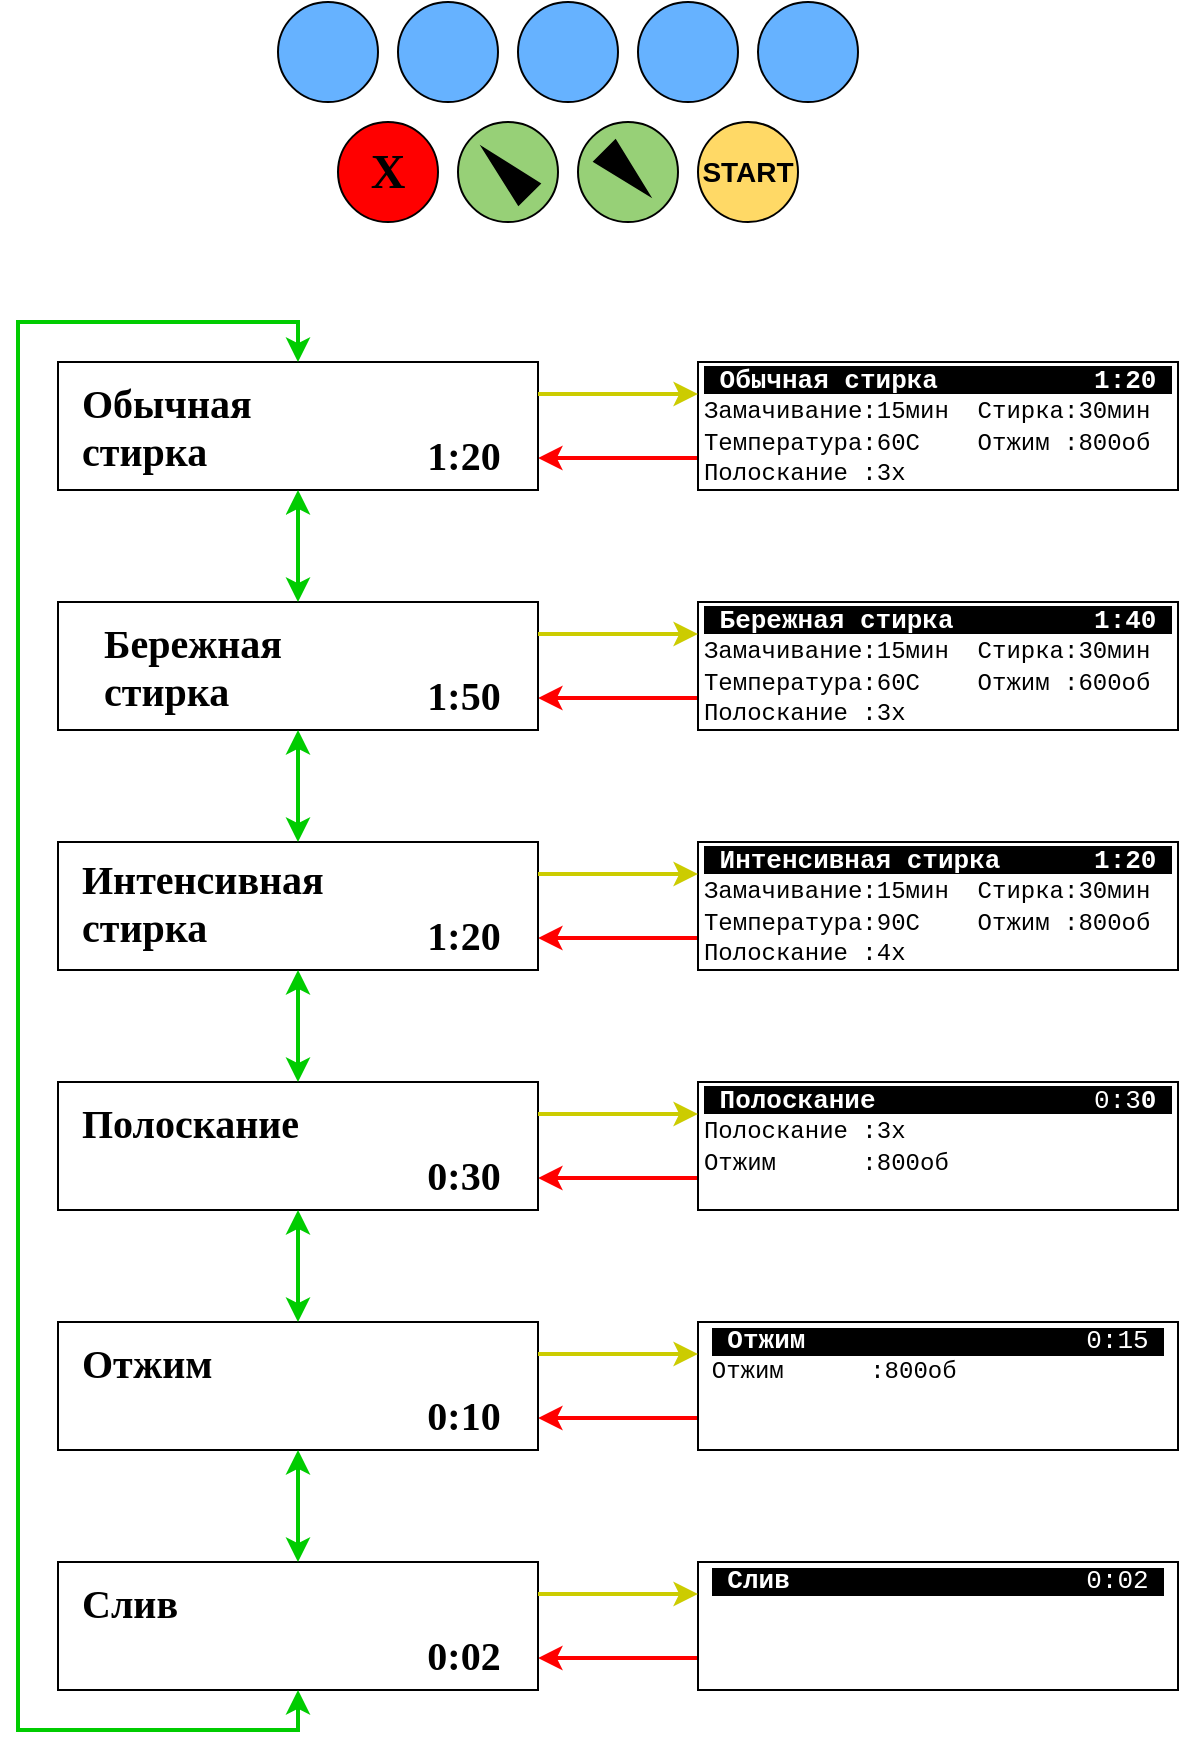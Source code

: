 <mxfile version="20.6.0" type="github">
  <diagram id="qQ0K1FfLcWqIdxxSCM_9" name="Page-1">
    <mxGraphModel dx="2458" dy="1544" grid="1" gridSize="10" guides="1" tooltips="1" connect="1" arrows="1" fold="1" page="1" pageScale="1" pageWidth="850" pageHeight="1100" math="0" shadow="0">
      <root>
        <mxCell id="0" />
        <mxCell id="1" parent="0" />
        <mxCell id="MQGO8xZK-mdN3Mh3-qut-1" value="&lt;b&gt;&lt;font style=&quot;font-size: 14px;&quot;&gt;START&lt;/font&gt;&lt;/b&gt;" style="ellipse;whiteSpace=wrap;html=1;fillColor=#FFD966;" vertex="1" parent="1">
          <mxGeometry x="400" y="80" width="50" height="50" as="geometry" />
        </mxCell>
        <mxCell id="MQGO8xZK-mdN3Mh3-qut-6" style="edgeStyle=orthogonalEdgeStyle;rounded=0;orthogonalLoop=1;jettySize=auto;html=1;exitX=0;exitY=0.75;exitDx=0;exitDy=0;strokeColor=#FF0000;strokeWidth=2;startArrow=none;startFill=0;" edge="1" parent="1" source="MQGO8xZK-mdN3Mh3-qut-7">
          <mxGeometry relative="1" as="geometry">
            <mxPoint x="320" y="248" as="targetPoint" />
          </mxGeometry>
        </mxCell>
        <mxCell id="MQGO8xZK-mdN3Mh3-qut-7" value="&lt;div style=&quot;text-align: left&quot;&gt;&lt;font color=&quot;#ffffff&quot; style=&quot;background-color: rgb(0 , 0 , 0)&quot;&gt;&lt;span style=&quot;font-family: &amp;quot;courier new&amp;quot;&quot;&gt;&lt;font size=&quot;1&quot;&gt;&lt;b&gt;&lt;span style=&quot;font-size: 13px&quot;&gt;&amp;nbsp;Обычная стирка&amp;nbsp; &amp;nbsp;&amp;nbsp;&lt;/span&gt;&lt;/b&gt;&lt;/font&gt;&lt;span style=&quot;font-size: 13px&quot;&gt;&amp;nbsp; &amp;nbsp; &amp;nbsp;&amp;nbsp;&lt;/span&gt;&lt;/span&gt;&lt;font style=&quot;font-size: 13px&quot; face=&quot;Courier New&quot;&gt;&lt;b&gt;1:20&amp;nbsp;&lt;/b&gt;&lt;/font&gt;&lt;/font&gt;&lt;/div&gt;&lt;div style=&quot;text-align: left&quot;&gt;&lt;font face=&quot;Courier New&quot;&gt;Замачивание:15мин&amp;nbsp;&amp;nbsp;&lt;/font&gt;&lt;span style=&quot;font-family: &amp;quot;courier new&amp;quot;&quot;&gt;Стирка:30мин&lt;/span&gt;&lt;/div&gt;&lt;div style=&quot;text-align: left&quot;&gt;&lt;span style=&quot;font-family: &amp;quot;courier new&amp;quot; ; text-align: center&quot;&gt;Температура:60С&amp;nbsp; &amp;nbsp;&amp;nbsp;&lt;/span&gt;&lt;span style=&quot;font-family: &amp;quot;courier new&amp;quot;&quot;&gt;Отжим :800об&lt;/span&gt;&lt;/div&gt;&lt;div style=&quot;text-align: left&quot;&gt;&lt;span style=&quot;font-family: &amp;quot;courier new&amp;quot; ; text-align: center&quot;&gt;Полоскание&amp;nbsp;:3х&amp;nbsp; &amp;nbsp;&lt;/span&gt;&lt;br&gt;&lt;/div&gt;" style="rounded=0;whiteSpace=wrap;html=1;align=center;" vertex="1" parent="1">
          <mxGeometry x="400" y="200" width="240" height="64" as="geometry" />
        </mxCell>
        <mxCell id="MQGO8xZK-mdN3Mh3-qut-8" style="edgeStyle=orthogonalEdgeStyle;rounded=0;orthogonalLoop=1;jettySize=auto;html=1;exitX=0;exitY=0.75;exitDx=0;exitDy=0;strokeColor=#FF0000;strokeWidth=2;startArrow=none;startFill=0;entryX=1;entryY=0.75;entryDx=0;entryDy=0;" edge="1" parent="1" source="MQGO8xZK-mdN3Mh3-qut-9" target="MQGO8xZK-mdN3Mh3-qut-29">
          <mxGeometry relative="1" as="geometry">
            <mxPoint x="320" y="456" as="targetPoint" />
          </mxGeometry>
        </mxCell>
        <mxCell id="MQGO8xZK-mdN3Mh3-qut-9" value="&lt;div style=&quot;text-align: left&quot;&gt;&lt;font color=&quot;#ffffff&quot; style=&quot;background-color: rgb(0 , 0 , 0)&quot;&gt;&lt;span style=&quot;font-family: &amp;quot;courier new&amp;quot;&quot;&gt;&lt;font size=&quot;1&quot;&gt;&lt;b&gt;&lt;span style=&quot;font-size: 13px&quot;&gt;&amp;nbsp;Интенсивная стирка&amp;nbsp;&lt;/span&gt;&lt;/b&gt;&lt;/font&gt;&lt;span style=&quot;font-size: 13px&quot;&gt;&amp;nbsp; &amp;nbsp; &amp;nbsp;&lt;/span&gt;&lt;/span&gt;&lt;font style=&quot;font-size: 13px&quot; face=&quot;Courier New&quot;&gt;&lt;b&gt;1:20&amp;nbsp;&lt;/b&gt;&lt;/font&gt;&lt;/font&gt;&lt;/div&gt;&lt;div style=&quot;text-align: left&quot;&gt;&lt;font face=&quot;Courier New&quot;&gt;Замачивание:15мин&amp;nbsp;&amp;nbsp;&lt;/font&gt;&lt;span style=&quot;font-family: &amp;quot;courier new&amp;quot;&quot;&gt;Стирка:30мин&lt;/span&gt;&lt;/div&gt;&lt;div style=&quot;text-align: left&quot;&gt;&lt;span style=&quot;font-family: &amp;quot;courier new&amp;quot; ; text-align: center&quot;&gt;Температура:90С&amp;nbsp; &amp;nbsp;&amp;nbsp;&lt;/span&gt;&lt;span style=&quot;font-family: &amp;quot;courier new&amp;quot;&quot;&gt;Отжим :800об&lt;/span&gt;&lt;/div&gt;&lt;div style=&quot;text-align: left&quot;&gt;&lt;span style=&quot;font-family: &amp;quot;courier new&amp;quot; ; text-align: center&quot;&gt;Полоскание&amp;nbsp;:4х&amp;nbsp; &amp;nbsp;&lt;/span&gt;&lt;br&gt;&lt;/div&gt;" style="rounded=0;whiteSpace=wrap;html=1;align=center;" vertex="1" parent="1">
          <mxGeometry x="400" y="440" width="240" height="64" as="geometry" />
        </mxCell>
        <mxCell id="MQGO8xZK-mdN3Mh3-qut-10" style="edgeStyle=orthogonalEdgeStyle;rounded=0;orthogonalLoop=1;jettySize=auto;html=1;exitX=0;exitY=0.75;exitDx=0;exitDy=0;strokeColor=#FF0000;strokeWidth=2;startArrow=none;startFill=0;entryX=1;entryY=0.75;entryDx=0;entryDy=0;" edge="1" parent="1" source="MQGO8xZK-mdN3Mh3-qut-11" target="MQGO8xZK-mdN3Mh3-qut-25">
          <mxGeometry relative="1" as="geometry">
            <mxPoint x="320" y="336" as="targetPoint" />
          </mxGeometry>
        </mxCell>
        <mxCell id="MQGO8xZK-mdN3Mh3-qut-11" value="&lt;div style=&quot;text-align: left&quot;&gt;&lt;font color=&quot;#ffffff&quot; style=&quot;background-color: rgb(0 , 0 , 0)&quot;&gt;&lt;span style=&quot;font-family: &amp;quot;courier new&amp;quot;&quot;&gt;&lt;font size=&quot;1&quot;&gt;&lt;b&gt;&lt;span style=&quot;font-size: 13px&quot;&gt;&amp;nbsp;Бережная стирка&amp;nbsp; &amp;nbsp;&lt;/span&gt;&lt;/b&gt;&lt;/font&gt;&lt;span style=&quot;font-size: 13px&quot;&gt;&amp;nbsp; &amp;nbsp; &amp;nbsp;&amp;nbsp;&lt;/span&gt;&lt;/span&gt;&lt;font style=&quot;font-size: 13px&quot; face=&quot;Courier New&quot;&gt;&lt;b&gt;1:40&amp;nbsp;&lt;/b&gt;&lt;/font&gt;&lt;/font&gt;&lt;/div&gt;&lt;div style=&quot;text-align: left&quot;&gt;&lt;font face=&quot;Courier New&quot;&gt;Замачивание:15мин&amp;nbsp;&amp;nbsp;&lt;/font&gt;&lt;span style=&quot;font-family: &amp;quot;courier new&amp;quot;&quot;&gt;Стирка:30мин&lt;/span&gt;&lt;/div&gt;&lt;div style=&quot;text-align: left&quot;&gt;&lt;span style=&quot;font-family: &amp;quot;courier new&amp;quot; ; text-align: center&quot;&gt;Температура:60С&amp;nbsp; &amp;nbsp;&amp;nbsp;&lt;/span&gt;&lt;span style=&quot;font-family: &amp;quot;courier new&amp;quot;&quot;&gt;Отжим :600об&lt;/span&gt;&lt;/div&gt;&lt;div style=&quot;text-align: left&quot;&gt;&lt;span style=&quot;font-family: &amp;quot;courier new&amp;quot; ; text-align: center&quot;&gt;Полоскание&amp;nbsp;:3х&amp;nbsp; &amp;nbsp;&lt;/span&gt;&lt;br&gt;&lt;/div&gt;" style="rounded=0;whiteSpace=wrap;html=1;align=center;" vertex="1" parent="1">
          <mxGeometry x="400" y="320" width="240" height="64" as="geometry" />
        </mxCell>
        <mxCell id="MQGO8xZK-mdN3Mh3-qut-12" style="edgeStyle=orthogonalEdgeStyle;rounded=0;orthogonalLoop=1;jettySize=auto;html=1;exitX=0;exitY=0.75;exitDx=0;exitDy=0;strokeColor=#FF0000;strokeWidth=2;startArrow=none;startFill=0;entryX=1;entryY=0.75;entryDx=0;entryDy=0;" edge="1" parent="1" source="MQGO8xZK-mdN3Mh3-qut-13" target="MQGO8xZK-mdN3Mh3-qut-33">
          <mxGeometry relative="1" as="geometry">
            <mxPoint x="320" y="576" as="targetPoint" />
          </mxGeometry>
        </mxCell>
        <mxCell id="MQGO8xZK-mdN3Mh3-qut-13" value="&lt;div style=&quot;text-align: left&quot;&gt;&lt;font color=&quot;#ffffff&quot; style=&quot;background-color: rgb(0 , 0 , 0)&quot;&gt;&lt;span style=&quot;font-family: &amp;quot;courier new&amp;quot;&quot;&gt;&lt;font size=&quot;1&quot;&gt;&lt;b&gt;&lt;span style=&quot;font-size: 13px&quot;&gt;&amp;nbsp;Полоскание&amp;nbsp; &amp;nbsp; &amp;nbsp; &amp;nbsp;&amp;nbsp;&lt;/span&gt;&lt;/b&gt;&lt;/font&gt;&lt;span style=&quot;font-size: 13px&quot;&gt;&amp;nbsp; &amp;nbsp; &amp;nbsp; 0:3&lt;/span&gt;&lt;/span&gt;&lt;font style=&quot;font-size: 13px&quot; face=&quot;Courier New&quot;&gt;&lt;b&gt;0&amp;nbsp;&lt;/b&gt;&lt;/font&gt;&lt;/font&gt;&lt;/div&gt;&lt;div style=&quot;text-align: left&quot;&gt;&lt;span style=&quot;font-family: &amp;quot;courier new&amp;quot; ; text-align: center&quot;&gt;Полоскание&amp;nbsp;:3х&amp;nbsp;&lt;/span&gt;&lt;br&gt;&lt;/div&gt;&lt;div style=&quot;text-align: left&quot;&gt;&lt;span style=&quot;font-family: &amp;quot;courier new&amp;quot;&quot;&gt;Отжим&amp;nbsp; &amp;nbsp; &amp;nbsp; :800об&lt;/span&gt;&lt;span style=&quot;font-family: &amp;quot;courier new&amp;quot; ; text-align: center&quot;&gt;&lt;br&gt;&lt;/span&gt;&lt;/div&gt;&lt;div style=&quot;text-align: left&quot;&gt;&lt;span style=&quot;font-family: &amp;quot;courier new&amp;quot;&quot;&gt;&lt;br&gt;&lt;/span&gt;&lt;/div&gt;" style="rounded=0;whiteSpace=wrap;html=1;align=center;" vertex="1" parent="1">
          <mxGeometry x="400" y="560" width="240" height="64" as="geometry" />
        </mxCell>
        <mxCell id="MQGO8xZK-mdN3Mh3-qut-14" style="edgeStyle=orthogonalEdgeStyle;rounded=0;orthogonalLoop=1;jettySize=auto;html=1;exitX=0;exitY=0.75;exitDx=0;exitDy=0;strokeColor=#FF0000;strokeWidth=2;startArrow=none;startFill=0;entryX=1;entryY=0.75;entryDx=0;entryDy=0;" edge="1" parent="1" source="MQGO8xZK-mdN3Mh3-qut-15" target="MQGO8xZK-mdN3Mh3-qut-37">
          <mxGeometry relative="1" as="geometry">
            <mxPoint x="320" y="696" as="targetPoint" />
          </mxGeometry>
        </mxCell>
        <mxCell id="MQGO8xZK-mdN3Mh3-qut-15" value="&lt;div style=&quot;text-align: left&quot;&gt;&lt;span style=&quot;font-family: &amp;#34;courier new&amp;#34; ; background-color: rgb(0 , 0 , 0)&quot;&gt;&lt;font color=&quot;#ffffff&quot;&gt;&lt;font size=&quot;1&quot;&gt;&lt;b&gt;&lt;span style=&quot;font-size: 13px&quot;&gt;&amp;nbsp;Отжим&amp;nbsp; &amp;nbsp; &amp;nbsp; &amp;nbsp; &amp;nbsp; &amp;nbsp;&lt;/span&gt;&lt;/b&gt;&lt;/font&gt;&lt;span style=&quot;font-size: 13px&quot;&gt;&amp;nbsp; &amp;nbsp; &amp;nbsp; &amp;nbsp;0:15&amp;nbsp;&lt;/span&gt;&lt;/font&gt;&lt;/span&gt;&lt;/div&gt;&lt;div style=&quot;text-align: left&quot;&gt;&lt;span style=&quot;font-family: &amp;#34;courier new&amp;#34;&quot;&gt;Отжим&amp;nbsp; &amp;nbsp; &amp;nbsp; :800об&lt;/span&gt;&lt;br&gt;&lt;/div&gt;&lt;div style=&quot;text-align: left&quot;&gt;&lt;span style=&quot;font-family: &amp;#34;courier new&amp;#34;&quot;&gt;&lt;br&gt;&lt;/span&gt;&lt;/div&gt;&lt;div style=&quot;text-align: left&quot;&gt;&lt;span style=&quot;font-family: &amp;#34;courier new&amp;#34;&quot;&gt;&lt;br&gt;&lt;/span&gt;&lt;/div&gt;" style="rounded=0;whiteSpace=wrap;html=1;align=center;" vertex="1" parent="1">
          <mxGeometry x="400" y="680" width="240" height="64" as="geometry" />
        </mxCell>
        <mxCell id="MQGO8xZK-mdN3Mh3-qut-16" value="&lt;b&gt;&lt;font style=&quot;font-size: 24px&quot; face=&quot;Verdana&quot;&gt;X&lt;/font&gt;&lt;/b&gt;" style="ellipse;whiteSpace=wrap;html=1;aspect=fixed;labelBackgroundColor=none;fontSize=23;fillColor=#FF0000;" vertex="1" parent="1">
          <mxGeometry x="220" y="80" width="50" height="50" as="geometry" />
        </mxCell>
        <mxCell id="MQGO8xZK-mdN3Mh3-qut-18" style="edgeStyle=orthogonalEdgeStyle;rounded=0;orthogonalLoop=1;jettySize=auto;html=1;exitX=0;exitY=0.75;exitDx=0;exitDy=0;strokeColor=#FF0000;strokeWidth=2;startArrow=none;startFill=0;entryX=1;entryY=0.75;entryDx=0;entryDy=0;" edge="1" parent="1" source="MQGO8xZK-mdN3Mh3-qut-19" target="MQGO8xZK-mdN3Mh3-qut-41">
          <mxGeometry relative="1" as="geometry">
            <mxPoint x="320" y="816" as="targetPoint" />
          </mxGeometry>
        </mxCell>
        <mxCell id="MQGO8xZK-mdN3Mh3-qut-19" value="&lt;div style=&quot;text-align: left&quot;&gt;&lt;span style=&quot;font-family: &amp;quot;courier new&amp;quot; ; background-color: rgb(0 , 0 , 0)&quot;&gt;&lt;font color=&quot;#ffffff&quot;&gt;&lt;font size=&quot;1&quot;&gt;&lt;b&gt;&lt;span style=&quot;font-size: 13px&quot;&gt;&amp;nbsp;Слив&amp;nbsp; &amp;nbsp; &amp;nbsp; &amp;nbsp; &amp;nbsp; &amp;nbsp;&amp;nbsp;&lt;/span&gt;&lt;/b&gt;&lt;/font&gt;&lt;span style=&quot;font-size: 13px&quot;&gt;&amp;nbsp; &amp;nbsp; &amp;nbsp; &amp;nbsp;0:02&amp;nbsp;&lt;/span&gt;&lt;/font&gt;&lt;/span&gt;&lt;/div&gt;&lt;div style=&quot;text-align: left&quot;&gt;&lt;br&gt;&lt;/div&gt;&lt;div style=&quot;text-align: left&quot;&gt;&lt;span style=&quot;font-family: &amp;quot;courier new&amp;quot;&quot;&gt;&lt;br&gt;&lt;/span&gt;&lt;/div&gt;&lt;div style=&quot;text-align: left&quot;&gt;&lt;span style=&quot;font-family: &amp;quot;courier new&amp;quot;&quot;&gt;&lt;br&gt;&lt;/span&gt;&lt;/div&gt;" style="rounded=0;whiteSpace=wrap;html=1;align=center;" vertex="1" parent="1">
          <mxGeometry x="400" y="800" width="240" height="64" as="geometry" />
        </mxCell>
        <mxCell id="MQGO8xZK-mdN3Mh3-qut-20" value="" style="group" vertex="1" connectable="0" parent="1">
          <mxGeometry x="80" y="200" width="360" height="80" as="geometry" />
        </mxCell>
        <mxCell id="MQGO8xZK-mdN3Mh3-qut-21" value="&lt;p style=&quot;line-height: 1&quot;&gt;&lt;/p&gt;&lt;div style=&quot;text-align: left;&quot;&gt;&lt;br&gt;&lt;/div&gt;&lt;p&gt;&lt;/p&gt;" style="rounded=0;whiteSpace=wrap;html=1;align=center;" vertex="1" parent="MQGO8xZK-mdN3Mh3-qut-20">
          <mxGeometry width="240" height="64" as="geometry" />
        </mxCell>
        <mxCell id="MQGO8xZK-mdN3Mh3-qut-22" value="&lt;font face=&quot;Verdana&quot; style=&quot;font-size: 20px;&quot;&gt;&lt;b&gt;1:20&lt;/b&gt;&lt;/font&gt;" style="rounded=0;whiteSpace=wrap;html=1;labelBackgroundColor=#FFFFFF;fontSize=16;fontColor=#000000;strokeColor=none;" vertex="1" parent="MQGO8xZK-mdN3Mh3-qut-20">
          <mxGeometry x="177.391" y="36" width="52.174" height="20" as="geometry" />
        </mxCell>
        <mxCell id="MQGO8xZK-mdN3Mh3-qut-23" value="&lt;font face=&quot;Verdana&quot; size=&quot;1&quot; style=&quot;&quot;&gt;&lt;b style=&quot;font-size: 20px;&quot;&gt;Обычная&lt;br&gt;стирка&lt;br&gt;&lt;/b&gt;&lt;/font&gt;" style="rounded=0;whiteSpace=wrap;html=1;labelBackgroundColor=#FFFFFF;fontSize=16;fontColor=#000000;strokeColor=none;align=left;" vertex="1" parent="MQGO8xZK-mdN3Mh3-qut-20">
          <mxGeometry x="10.435" y="12" width="104.348" height="40" as="geometry" />
        </mxCell>
        <mxCell id="MQGO8xZK-mdN3Mh3-qut-24" value="" style="group" vertex="1" connectable="0" parent="1">
          <mxGeometry x="80" y="320" width="360" height="80" as="geometry" />
        </mxCell>
        <mxCell id="MQGO8xZK-mdN3Mh3-qut-25" value="&lt;p style=&quot;line-height: 1&quot;&gt;&lt;/p&gt;&lt;div style=&quot;text-align: left ; font-size: 19px&quot;&gt;&lt;br&gt;&lt;/div&gt;&lt;p&gt;&lt;/p&gt;" style="rounded=0;whiteSpace=wrap;html=1;align=center;" vertex="1" parent="MQGO8xZK-mdN3Mh3-qut-24">
          <mxGeometry width="240" height="64" as="geometry" />
        </mxCell>
        <mxCell id="MQGO8xZK-mdN3Mh3-qut-26" value="&lt;font face=&quot;Verdana&quot; style=&quot;font-size: 20px;&quot;&gt;&lt;b&gt;1:50&lt;/b&gt;&lt;/font&gt;" style="rounded=0;whiteSpace=wrap;html=1;labelBackgroundColor=#FFFFFF;fontSize=16;fontColor=#000000;strokeColor=none;" vertex="1" parent="MQGO8xZK-mdN3Mh3-qut-24">
          <mxGeometry x="177.391" y="36" width="52.174" height="20" as="geometry" />
        </mxCell>
        <mxCell id="MQGO8xZK-mdN3Mh3-qut-27" value="&lt;font face=&quot;Verdana&quot; size=&quot;1&quot; style=&quot;&quot;&gt;&lt;b style=&quot;font-size: 20px;&quot;&gt;Бережная&lt;br&gt;&lt;div style=&quot;text-align: left;&quot;&gt;&lt;b&gt;стирка&lt;/b&gt;&lt;/div&gt;&lt;/b&gt;&lt;/font&gt;" style="rounded=0;whiteSpace=wrap;html=1;labelBackgroundColor=#FFFFFF;fontSize=16;fontColor=#000000;strokeColor=none;" vertex="1" parent="MQGO8xZK-mdN3Mh3-qut-24">
          <mxGeometry x="10.435" y="12" width="114.783" height="40" as="geometry" />
        </mxCell>
        <mxCell id="MQGO8xZK-mdN3Mh3-qut-28" value="" style="group" vertex="1" connectable="0" parent="1">
          <mxGeometry x="80" y="440" width="360" height="80" as="geometry" />
        </mxCell>
        <mxCell id="MQGO8xZK-mdN3Mh3-qut-29" value="&lt;p style=&quot;line-height: 1&quot;&gt;&lt;/p&gt;&lt;div style=&quot;text-align: left; font-size: 19px;&quot;&gt;&lt;br&gt;&lt;/div&gt;&lt;p&gt;&lt;/p&gt;" style="rounded=0;whiteSpace=wrap;html=1;align=center;" vertex="1" parent="MQGO8xZK-mdN3Mh3-qut-28">
          <mxGeometry width="240" height="64" as="geometry" />
        </mxCell>
        <mxCell id="MQGO8xZK-mdN3Mh3-qut-30" value="&lt;font face=&quot;Verdana&quot; style=&quot;font-size: 20px;&quot;&gt;&lt;b&gt;1:20&lt;/b&gt;&lt;/font&gt;" style="rounded=0;whiteSpace=wrap;html=1;labelBackgroundColor=#FFFFFF;fontSize=16;fontColor=#000000;strokeColor=none;" vertex="1" parent="MQGO8xZK-mdN3Mh3-qut-28">
          <mxGeometry x="177.391" y="36" width="52.174" height="20" as="geometry" />
        </mxCell>
        <mxCell id="MQGO8xZK-mdN3Mh3-qut-31" value="&lt;font face=&quot;Verdana&quot; size=&quot;1&quot; style=&quot;&quot;&gt;&lt;b style=&quot;font-size: 20px;&quot;&gt;Интенсивная&lt;br&gt;стирка&lt;br&gt;&lt;/b&gt;&lt;/font&gt;" style="rounded=0;whiteSpace=wrap;html=1;labelBackgroundColor=#FFFFFF;fontSize=16;fontColor=#000000;strokeColor=none;align=left;" vertex="1" parent="MQGO8xZK-mdN3Mh3-qut-28">
          <mxGeometry x="10.435" y="10" width="166.957" height="40" as="geometry" />
        </mxCell>
        <mxCell id="MQGO8xZK-mdN3Mh3-qut-32" value="" style="group" vertex="1" connectable="0" parent="1">
          <mxGeometry x="80" y="560" width="360" height="80" as="geometry" />
        </mxCell>
        <mxCell id="MQGO8xZK-mdN3Mh3-qut-33" value="&lt;p style=&quot;line-height: 1&quot;&gt;&lt;/p&gt;&lt;div style=&quot;text-align: left; font-size: 19px;&quot;&gt;&lt;br&gt;&lt;/div&gt;&lt;p&gt;&lt;/p&gt;" style="rounded=0;whiteSpace=wrap;html=1;align=center;" vertex="1" parent="MQGO8xZK-mdN3Mh3-qut-32">
          <mxGeometry width="240" height="64" as="geometry" />
        </mxCell>
        <mxCell id="MQGO8xZK-mdN3Mh3-qut-34" value="&lt;font face=&quot;Verdana&quot; style=&quot;font-size: 20px;&quot;&gt;&lt;b&gt;0:30&lt;/b&gt;&lt;/font&gt;" style="rounded=0;whiteSpace=wrap;html=1;labelBackgroundColor=#FFFFFF;fontSize=16;fontColor=#000000;strokeColor=none;" vertex="1" parent="MQGO8xZK-mdN3Mh3-qut-32">
          <mxGeometry x="177.391" y="36" width="52.174" height="20" as="geometry" />
        </mxCell>
        <mxCell id="MQGO8xZK-mdN3Mh3-qut-35" value="&lt;font face=&quot;Verdana&quot; size=&quot;1&quot; style=&quot;&quot;&gt;&lt;b style=&quot;font-size: 20px;&quot;&gt;Полоскание&lt;/b&gt;&lt;/font&gt;" style="rounded=0;whiteSpace=wrap;html=1;labelBackgroundColor=#FFFFFF;fontSize=16;fontColor=#000000;strokeColor=none;align=left;" vertex="1" parent="MQGO8xZK-mdN3Mh3-qut-32">
          <mxGeometry x="10.435" y="10" width="166.957" height="20" as="geometry" />
        </mxCell>
        <mxCell id="MQGO8xZK-mdN3Mh3-qut-36" value="" style="group" vertex="1" connectable="0" parent="1">
          <mxGeometry x="80" y="680" width="360" height="80" as="geometry" />
        </mxCell>
        <mxCell id="MQGO8xZK-mdN3Mh3-qut-37" value="&lt;p style=&quot;line-height: 1&quot;&gt;&lt;/p&gt;&lt;div style=&quot;text-align: left; font-size: 19px;&quot;&gt;&lt;br&gt;&lt;/div&gt;&lt;p&gt;&lt;/p&gt;" style="rounded=0;whiteSpace=wrap;html=1;align=center;" vertex="1" parent="MQGO8xZK-mdN3Mh3-qut-36">
          <mxGeometry width="240" height="64" as="geometry" />
        </mxCell>
        <mxCell id="MQGO8xZK-mdN3Mh3-qut-38" value="&lt;font face=&quot;Verdana&quot; style=&quot;font-size: 20px;&quot;&gt;&lt;b&gt;0:10&lt;/b&gt;&lt;/font&gt;" style="rounded=0;whiteSpace=wrap;html=1;labelBackgroundColor=#FFFFFF;fontSize=16;fontColor=#000000;strokeColor=none;" vertex="1" parent="MQGO8xZK-mdN3Mh3-qut-36">
          <mxGeometry x="177.391" y="36" width="52.174" height="20" as="geometry" />
        </mxCell>
        <mxCell id="MQGO8xZK-mdN3Mh3-qut-39" value="&lt;font face=&quot;Verdana&quot; size=&quot;1&quot; style=&quot;&quot;&gt;&lt;b style=&quot;font-size: 20px;&quot;&gt;Отжим&lt;/b&gt;&lt;/font&gt;" style="rounded=0;whiteSpace=wrap;html=1;labelBackgroundColor=#FFFFFF;fontSize=16;fontColor=#000000;strokeColor=none;align=left;" vertex="1" parent="MQGO8xZK-mdN3Mh3-qut-36">
          <mxGeometry x="10.435" y="10" width="156.522" height="20" as="geometry" />
        </mxCell>
        <mxCell id="MQGO8xZK-mdN3Mh3-qut-40" value="" style="group" vertex="1" connectable="0" parent="1">
          <mxGeometry x="80" y="800" width="360" height="80" as="geometry" />
        </mxCell>
        <mxCell id="MQGO8xZK-mdN3Mh3-qut-41" value="&lt;p style=&quot;line-height: 1&quot;&gt;&lt;/p&gt;&lt;div style=&quot;text-align: left; font-size: 19px;&quot;&gt;&lt;br&gt;&lt;/div&gt;&lt;p&gt;&lt;/p&gt;" style="rounded=0;whiteSpace=wrap;html=1;align=center;" vertex="1" parent="MQGO8xZK-mdN3Mh3-qut-40">
          <mxGeometry width="240" height="64" as="geometry" />
        </mxCell>
        <mxCell id="MQGO8xZK-mdN3Mh3-qut-42" value="&lt;font face=&quot;Verdana&quot; style=&quot;font-size: 20px;&quot;&gt;&lt;b&gt;0:02&lt;/b&gt;&lt;/font&gt;" style="rounded=0;whiteSpace=wrap;html=1;labelBackgroundColor=#FFFFFF;fontSize=16;fontColor=#000000;strokeColor=none;" vertex="1" parent="MQGO8xZK-mdN3Mh3-qut-40">
          <mxGeometry x="177.391" y="36" width="52.174" height="20" as="geometry" />
        </mxCell>
        <mxCell id="MQGO8xZK-mdN3Mh3-qut-43" value="&lt;font face=&quot;Verdana&quot; size=&quot;1&quot; style=&quot;&quot;&gt;&lt;b style=&quot;font-size: 20px;&quot;&gt;Слив&lt;/b&gt;&lt;/font&gt;" style="rounded=0;whiteSpace=wrap;html=1;labelBackgroundColor=#FFFFFF;fontSize=16;fontColor=#000000;strokeColor=none;align=left;" vertex="1" parent="MQGO8xZK-mdN3Mh3-qut-40">
          <mxGeometry x="10.435" y="10" width="156.522" height="20" as="geometry" />
        </mxCell>
        <mxCell id="MQGO8xZK-mdN3Mh3-qut-44" style="edgeStyle=orthogonalEdgeStyle;rounded=0;orthogonalLoop=1;jettySize=auto;html=1;exitX=0.5;exitY=1;exitDx=0;exitDy=0;entryX=0.5;entryY=0;entryDx=0;entryDy=0;strokeWidth=2;startArrow=classic;startFill=1;strokeColor=#00CC00;" edge="1" parent="1" source="MQGO8xZK-mdN3Mh3-qut-21" target="MQGO8xZK-mdN3Mh3-qut-25">
          <mxGeometry relative="1" as="geometry" />
        </mxCell>
        <mxCell id="MQGO8xZK-mdN3Mh3-qut-45" style="edgeStyle=orthogonalEdgeStyle;rounded=0;orthogonalLoop=1;jettySize=auto;html=1;exitX=0.5;exitY=1;exitDx=0;exitDy=0;entryX=0.5;entryY=0;entryDx=0;entryDy=0;strokeWidth=2;startArrow=classic;startFill=1;strokeColor=#00CC00;" edge="1" parent="1" source="MQGO8xZK-mdN3Mh3-qut-25" target="MQGO8xZK-mdN3Mh3-qut-29">
          <mxGeometry relative="1" as="geometry" />
        </mxCell>
        <mxCell id="MQGO8xZK-mdN3Mh3-qut-46" style="edgeStyle=orthogonalEdgeStyle;rounded=0;orthogonalLoop=1;jettySize=auto;html=1;exitX=0.5;exitY=1;exitDx=0;exitDy=0;entryX=0.5;entryY=0;entryDx=0;entryDy=0;strokeWidth=2;strokeColor=#00CC00;startArrow=classic;startFill=1;" edge="1" parent="1" source="MQGO8xZK-mdN3Mh3-qut-29" target="MQGO8xZK-mdN3Mh3-qut-33">
          <mxGeometry relative="1" as="geometry" />
        </mxCell>
        <mxCell id="MQGO8xZK-mdN3Mh3-qut-47" style="edgeStyle=orthogonalEdgeStyle;rounded=0;orthogonalLoop=1;jettySize=auto;html=1;exitX=0.5;exitY=1;exitDx=0;exitDy=0;entryX=0.5;entryY=0;entryDx=0;entryDy=0;startArrow=classic;startFill=1;strokeWidth=2;strokeColor=#00CC00;" edge="1" parent="1" source="MQGO8xZK-mdN3Mh3-qut-33" target="MQGO8xZK-mdN3Mh3-qut-37">
          <mxGeometry relative="1" as="geometry">
            <mxPoint x="200" y="648" as="targetPoint" />
          </mxGeometry>
        </mxCell>
        <mxCell id="MQGO8xZK-mdN3Mh3-qut-48" style="edgeStyle=orthogonalEdgeStyle;rounded=0;orthogonalLoop=1;jettySize=auto;html=1;exitX=0.5;exitY=1;exitDx=0;exitDy=0;entryX=0.5;entryY=0;entryDx=0;entryDy=0;strokeWidth=2;startArrow=classic;startFill=1;strokeColor=#00CC00;" edge="1" parent="1" source="MQGO8xZK-mdN3Mh3-qut-37" target="MQGO8xZK-mdN3Mh3-qut-41">
          <mxGeometry relative="1" as="geometry">
            <mxPoint x="200" y="768" as="targetPoint" />
          </mxGeometry>
        </mxCell>
        <mxCell id="MQGO8xZK-mdN3Mh3-qut-49" style="edgeStyle=orthogonalEdgeStyle;rounded=0;orthogonalLoop=1;jettySize=auto;html=1;exitX=0.5;exitY=1;exitDx=0;exitDy=0;entryX=0.5;entryY=0;entryDx=0;entryDy=0;startArrow=classic;startFill=1;strokeWidth=2;strokeColor=#00CC00;" edge="1" parent="1" source="MQGO8xZK-mdN3Mh3-qut-41" target="MQGO8xZK-mdN3Mh3-qut-21">
          <mxGeometry relative="1" as="geometry">
            <mxPoint x="-10" y="342" as="targetPoint" />
            <Array as="points">
              <mxPoint x="200" y="884" />
              <mxPoint x="60" y="884" />
              <mxPoint x="60" y="180" />
              <mxPoint x="200" y="180" />
            </Array>
          </mxGeometry>
        </mxCell>
        <mxCell id="MQGO8xZK-mdN3Mh3-qut-50" style="edgeStyle=orthogonalEdgeStyle;rounded=0;orthogonalLoop=1;jettySize=auto;html=1;exitX=1;exitY=0.25;exitDx=0;exitDy=0;entryX=0;entryY=0.25;entryDx=0;entryDy=0;strokeColor=#CCCC00;strokeWidth=2;startArrow=none;startFill=0;" edge="1" parent="1" source="MQGO8xZK-mdN3Mh3-qut-21" target="MQGO8xZK-mdN3Mh3-qut-7">
          <mxGeometry relative="1" as="geometry" />
        </mxCell>
        <mxCell id="MQGO8xZK-mdN3Mh3-qut-51" style="edgeStyle=orthogonalEdgeStyle;rounded=0;orthogonalLoop=1;jettySize=auto;html=1;exitX=1;exitY=0.25;exitDx=0;exitDy=0;entryX=0;entryY=0.25;entryDx=0;entryDy=0;strokeColor=#CCCC00;strokeWidth=2;startArrow=none;startFill=0;" edge="1" parent="1" source="MQGO8xZK-mdN3Mh3-qut-25" target="MQGO8xZK-mdN3Mh3-qut-11">
          <mxGeometry relative="1" as="geometry" />
        </mxCell>
        <mxCell id="MQGO8xZK-mdN3Mh3-qut-52" style="edgeStyle=orthogonalEdgeStyle;rounded=0;orthogonalLoop=1;jettySize=auto;html=1;exitX=1;exitY=0.25;exitDx=0;exitDy=0;entryX=0;entryY=0.25;entryDx=0;entryDy=0;strokeColor=#CCCC00;strokeWidth=2;startArrow=none;startFill=0;" edge="1" parent="1" source="MQGO8xZK-mdN3Mh3-qut-29" target="MQGO8xZK-mdN3Mh3-qut-9">
          <mxGeometry relative="1" as="geometry" />
        </mxCell>
        <mxCell id="MQGO8xZK-mdN3Mh3-qut-53" style="edgeStyle=orthogonalEdgeStyle;rounded=0;orthogonalLoop=1;jettySize=auto;html=1;exitX=1;exitY=0.25;exitDx=0;exitDy=0;entryX=0;entryY=0.25;entryDx=0;entryDy=0;strokeColor=#CCCC00;strokeWidth=2;startArrow=none;startFill=0;" edge="1" parent="1" source="MQGO8xZK-mdN3Mh3-qut-33" target="MQGO8xZK-mdN3Mh3-qut-13">
          <mxGeometry relative="1" as="geometry" />
        </mxCell>
        <mxCell id="MQGO8xZK-mdN3Mh3-qut-54" style="edgeStyle=orthogonalEdgeStyle;rounded=0;orthogonalLoop=1;jettySize=auto;html=1;exitX=1;exitY=0.25;exitDx=0;exitDy=0;entryX=0;entryY=0.25;entryDx=0;entryDy=0;strokeColor=#CCCC00;strokeWidth=2;startArrow=none;startFill=0;" edge="1" parent="1" source="MQGO8xZK-mdN3Mh3-qut-37" target="MQGO8xZK-mdN3Mh3-qut-15">
          <mxGeometry relative="1" as="geometry" />
        </mxCell>
        <mxCell id="MQGO8xZK-mdN3Mh3-qut-55" style="edgeStyle=orthogonalEdgeStyle;rounded=0;orthogonalLoop=1;jettySize=auto;html=1;exitX=1;exitY=0.25;exitDx=0;exitDy=0;entryX=0;entryY=0.25;entryDx=0;entryDy=0;strokeColor=#CCCC00;strokeWidth=2;startArrow=none;startFill=0;" edge="1" parent="1" source="MQGO8xZK-mdN3Mh3-qut-41" target="MQGO8xZK-mdN3Mh3-qut-19">
          <mxGeometry relative="1" as="geometry" />
        </mxCell>
        <mxCell id="MQGO8xZK-mdN3Mh3-qut-56" value="" style="group" vertex="1" connectable="0" parent="1">
          <mxGeometry x="280" y="80.0" width="50" height="50.0" as="geometry" />
        </mxCell>
        <mxCell id="MQGO8xZK-mdN3Mh3-qut-2" value="" style="ellipse;whiteSpace=wrap;html=1;aspect=fixed;labelBackgroundColor=#97D077;fontSize=20;fillColor=#97D077;gradientColor=none;" vertex="1" parent="MQGO8xZK-mdN3Mh3-qut-56">
          <mxGeometry width="50" height="50" as="geometry" />
        </mxCell>
        <mxCell id="MQGO8xZK-mdN3Mh3-qut-3" value="" style="triangle;whiteSpace=wrap;html=1;rotation=-135;fillColor=#000000;" vertex="1" parent="MQGO8xZK-mdN3Mh3-qut-56">
          <mxGeometry x="7.63" y="17.01" width="32.74" height="14.99" as="geometry" />
        </mxCell>
        <mxCell id="MQGO8xZK-mdN3Mh3-qut-57" value="" style="group" vertex="1" connectable="0" parent="1">
          <mxGeometry x="340" y="80.0" width="50" height="50.0" as="geometry" />
        </mxCell>
        <mxCell id="MQGO8xZK-mdN3Mh3-qut-4" value="" style="ellipse;whiteSpace=wrap;html=1;aspect=fixed;labelBackgroundColor=#97D077;fontSize=20;fillColor=#97D077;gradientColor=none;" vertex="1" parent="MQGO8xZK-mdN3Mh3-qut-57">
          <mxGeometry width="50" height="50" as="geometry" />
        </mxCell>
        <mxCell id="MQGO8xZK-mdN3Mh3-qut-5" value="" style="triangle;whiteSpace=wrap;html=1;rotation=-315;fillColor=#000000;" vertex="1" parent="MQGO8xZK-mdN3Mh3-qut-57">
          <mxGeometry x="8.83" y="18.03" width="31.37" height="14.99" as="geometry" />
        </mxCell>
        <mxCell id="MQGO8xZK-mdN3Mh3-qut-58" value="" style="ellipse;whiteSpace=wrap;html=1;aspect=fixed;labelBackgroundColor=none;fontSize=23;fillColor=#66B2FF;" vertex="1" parent="1">
          <mxGeometry x="190" y="20" width="50" height="50" as="geometry" />
        </mxCell>
        <mxCell id="MQGO8xZK-mdN3Mh3-qut-59" value="" style="ellipse;whiteSpace=wrap;html=1;aspect=fixed;labelBackgroundColor=none;fontSize=23;fillColor=#66B2FF;" vertex="1" parent="1">
          <mxGeometry x="250" y="20" width="50" height="50" as="geometry" />
        </mxCell>
        <mxCell id="MQGO8xZK-mdN3Mh3-qut-60" value="" style="ellipse;whiteSpace=wrap;html=1;aspect=fixed;labelBackgroundColor=none;fontSize=23;fillColor=#66B2FF;" vertex="1" parent="1">
          <mxGeometry x="310" y="20" width="50" height="50" as="geometry" />
        </mxCell>
        <mxCell id="MQGO8xZK-mdN3Mh3-qut-61" value="" style="ellipse;whiteSpace=wrap;html=1;aspect=fixed;labelBackgroundColor=none;fontSize=23;fillColor=#66B2FF;" vertex="1" parent="1">
          <mxGeometry x="370" y="20" width="50" height="50" as="geometry" />
        </mxCell>
        <mxCell id="MQGO8xZK-mdN3Mh3-qut-62" value="" style="ellipse;whiteSpace=wrap;html=1;aspect=fixed;labelBackgroundColor=none;fontSize=23;fillColor=#66B2FF;" vertex="1" parent="1">
          <mxGeometry x="430" y="20" width="50" height="50" as="geometry" />
        </mxCell>
      </root>
    </mxGraphModel>
  </diagram>
</mxfile>
